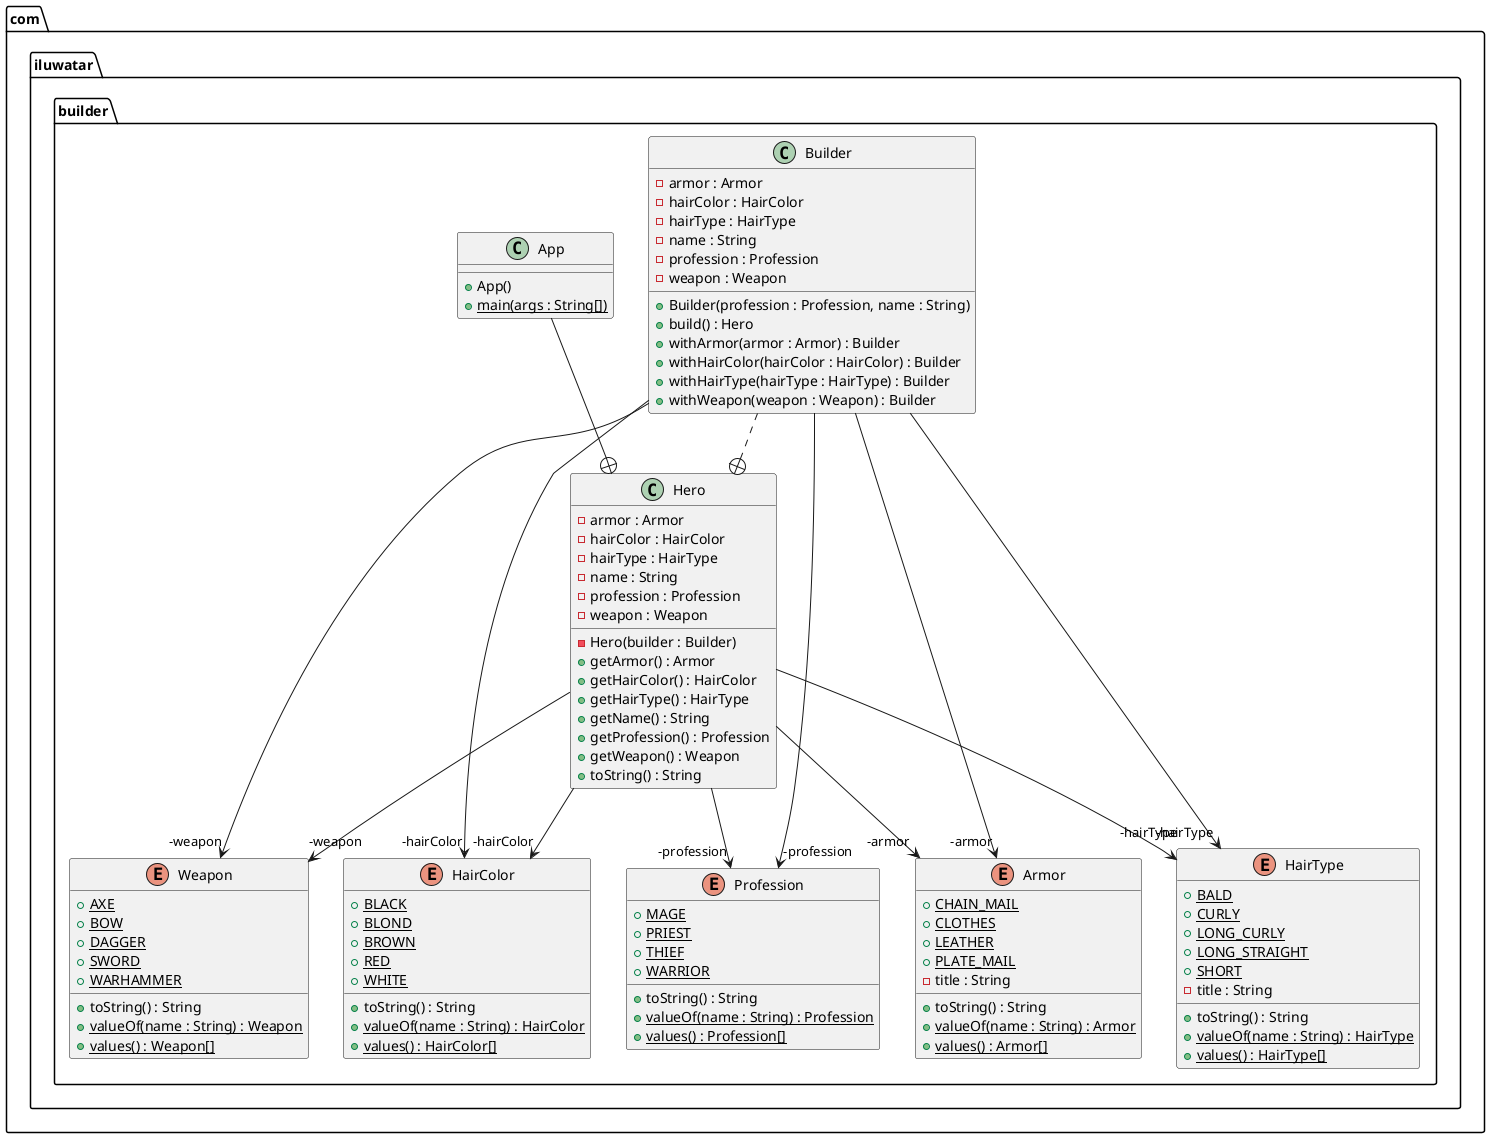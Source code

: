 @startuml
package com.iluwatar.builder {
  class Builder {
    - armor : Armor
    - hairColor : HairColor
    - hairType : HairType
    - name : String
    - profession : Profession
    - weapon : Weapon
    + Builder(profession : Profession, name : String)
    + build() : Hero
    + withArmor(armor : Armor) : Builder
    + withHairColor(hairColor : HairColor) : Builder
    + withHairType(hairType : HairType) : Builder
    + withWeapon(weapon : Weapon) : Builder
  }
  class App {
    + App()
    + main(args : String[]) {static}
  }
  class Hero {
    - armor : Armor
    - hairColor : HairColor
    - hairType : HairType
    - name : String
    - profession : Profession
    - weapon : Weapon
    - Hero(builder : Builder)
    + getArmor() : Armor
    + getHairColor() : HairColor
    + getHairType() : HairType
    + getName() : String
    + getProfession() : Profession
    + getWeapon() : Weapon
    + toString() : String
  }
  enum Weapon {
    + AXE {static}
    + BOW {static}
    + DAGGER {static}
    + SWORD {static}
    + WARHAMMER {static}
    + toString() : String
    + valueOf(name : String) : Weapon {static}
    + values() : Weapon[] {static}
  }
  enum HairColor {
    + BLACK {static}
    + BLOND {static}
    + BROWN {static}
    + RED {static}
    + WHITE {static}
    + toString() : String
    + valueOf(name : String) : HairColor {static}
    + values() : HairColor[] {static}
  }
  enum Profession {
    + MAGE {static}
    + PRIEST {static}
    + THIEF {static}
    + WARRIOR {static}
    + toString() : String
    + valueOf(name : String) : Profession {static}
    + values() : Profession[] {static}
  }
  enum Armor {
    + CHAIN_MAIL {static}
    + CLOTHES {static}
    + LEATHER {static}
    + PLATE_MAIL {static}
    - title : String
    + toString() : String
    + valueOf(name : String) : Armor {static}
    + values() : Armor[] {static}
  }
  enum HairType {
    + BALD {static}
    + CURLY {static}
    + LONG_CURLY {static}
    + LONG_STRAIGHT {static}
    + SHORT {static}
    - title : String
    + toString() : String
    + valueOf(name : String) : HairType {static}
    + values() : HairType[] {static}
  }
}
Hero -->  "-profession" Profession
Builder ..+ Hero
Hero -->  "-armor" Armor
App --+ Hero
Builder -->  "-weapon" Weapon
Builder -->  "-hairColor" HairColor
Builder -->  "-hairType" HairType
Hero -->  "-hairColor" HairColor
Builder -->  "-profession" Profession
Hero -->  "-weapon" Weapon
Hero -->  "-hairType" HairType
Builder -->  "-armor" Armor
@enduml